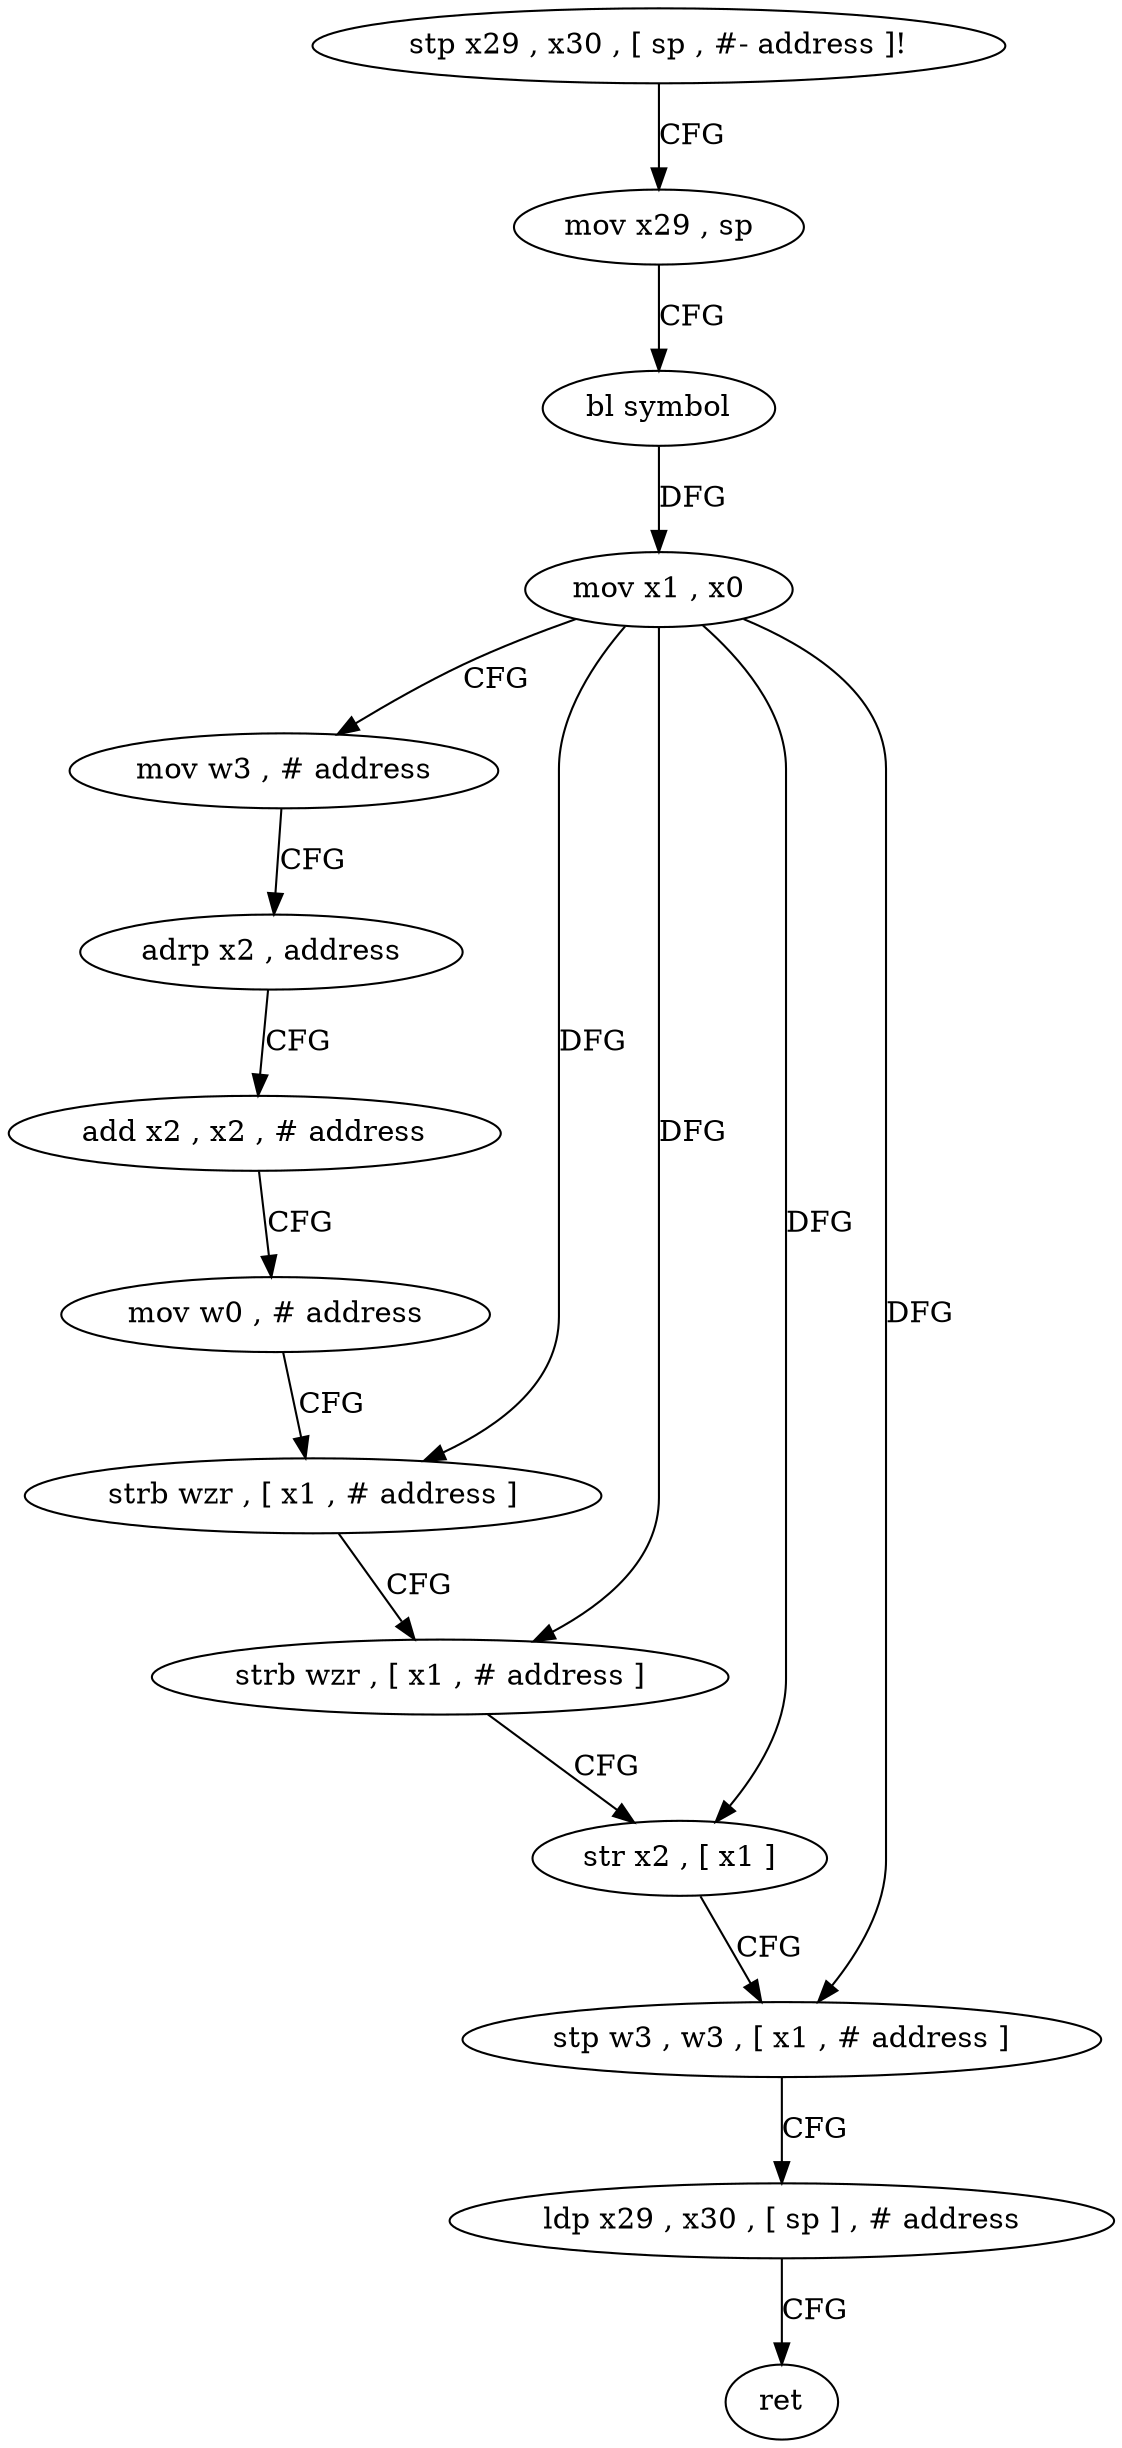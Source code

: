 digraph "func" {
"4251808" [label = "stp x29 , x30 , [ sp , #- address ]!" ]
"4251812" [label = "mov x29 , sp" ]
"4251816" [label = "bl symbol" ]
"4251820" [label = "mov x1 , x0" ]
"4251824" [label = "mov w3 , # address" ]
"4251828" [label = "adrp x2 , address" ]
"4251832" [label = "add x2 , x2 , # address" ]
"4251836" [label = "mov w0 , # address" ]
"4251840" [label = "strb wzr , [ x1 , # address ]" ]
"4251844" [label = "strb wzr , [ x1 , # address ]" ]
"4251848" [label = "str x2 , [ x1 ]" ]
"4251852" [label = "stp w3 , w3 , [ x1 , # address ]" ]
"4251856" [label = "ldp x29 , x30 , [ sp ] , # address" ]
"4251860" [label = "ret" ]
"4251808" -> "4251812" [ label = "CFG" ]
"4251812" -> "4251816" [ label = "CFG" ]
"4251816" -> "4251820" [ label = "DFG" ]
"4251820" -> "4251824" [ label = "CFG" ]
"4251820" -> "4251840" [ label = "DFG" ]
"4251820" -> "4251844" [ label = "DFG" ]
"4251820" -> "4251848" [ label = "DFG" ]
"4251820" -> "4251852" [ label = "DFG" ]
"4251824" -> "4251828" [ label = "CFG" ]
"4251828" -> "4251832" [ label = "CFG" ]
"4251832" -> "4251836" [ label = "CFG" ]
"4251836" -> "4251840" [ label = "CFG" ]
"4251840" -> "4251844" [ label = "CFG" ]
"4251844" -> "4251848" [ label = "CFG" ]
"4251848" -> "4251852" [ label = "CFG" ]
"4251852" -> "4251856" [ label = "CFG" ]
"4251856" -> "4251860" [ label = "CFG" ]
}
